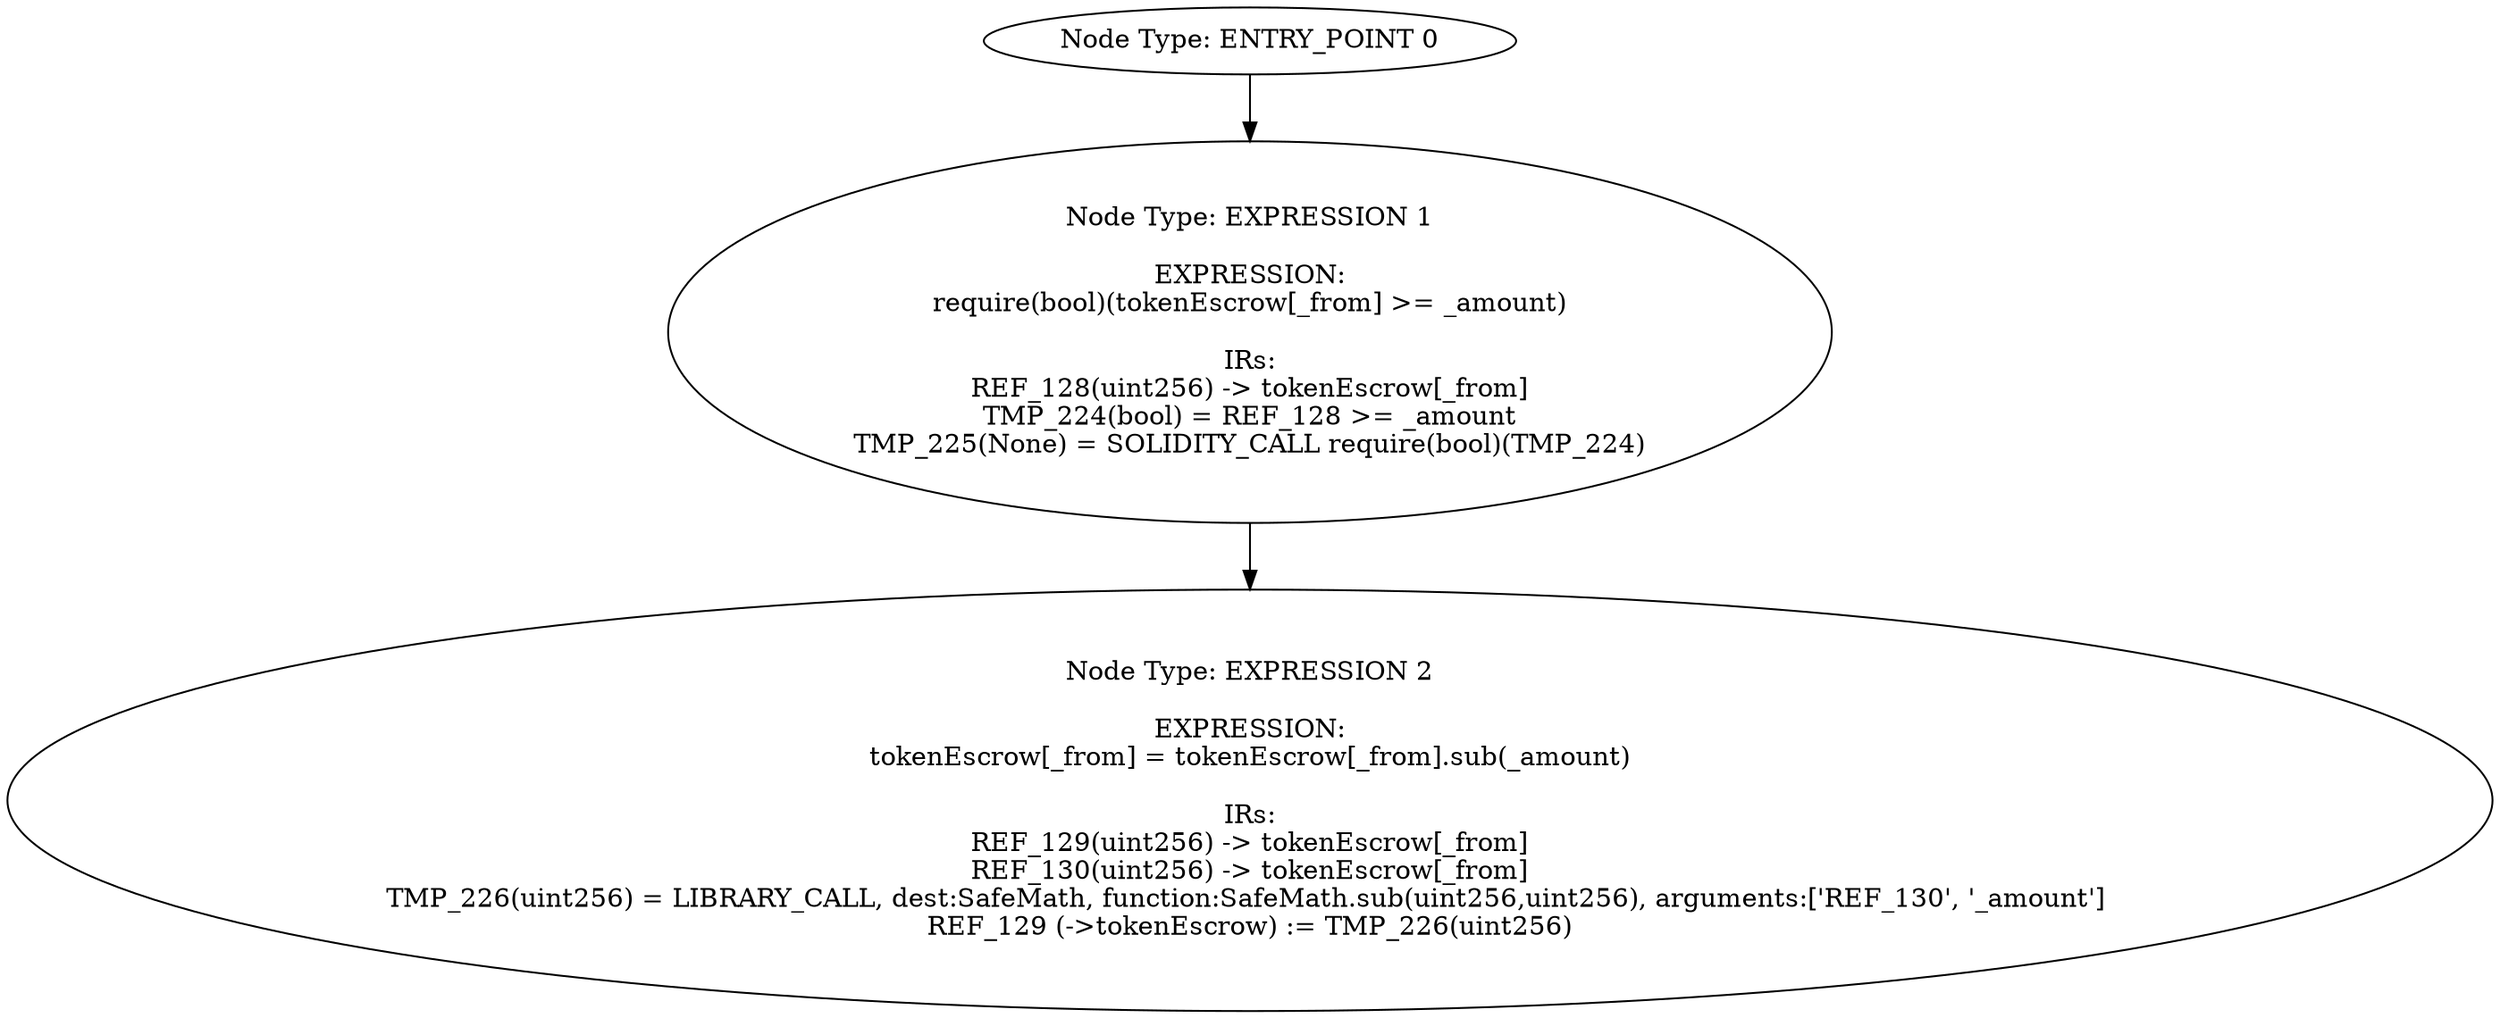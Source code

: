 digraph{
0[label="Node Type: ENTRY_POINT 0
"];
0->1;
1[label="Node Type: EXPRESSION 1

EXPRESSION:
require(bool)(tokenEscrow[_from] >= _amount)

IRs:
REF_128(uint256) -> tokenEscrow[_from]
TMP_224(bool) = REF_128 >= _amount
TMP_225(None) = SOLIDITY_CALL require(bool)(TMP_224)"];
1->2;
2[label="Node Type: EXPRESSION 2

EXPRESSION:
tokenEscrow[_from] = tokenEscrow[_from].sub(_amount)

IRs:
REF_129(uint256) -> tokenEscrow[_from]
REF_130(uint256) -> tokenEscrow[_from]
TMP_226(uint256) = LIBRARY_CALL, dest:SafeMath, function:SafeMath.sub(uint256,uint256), arguments:['REF_130', '_amount'] 
REF_129 (->tokenEscrow) := TMP_226(uint256)"];
}
